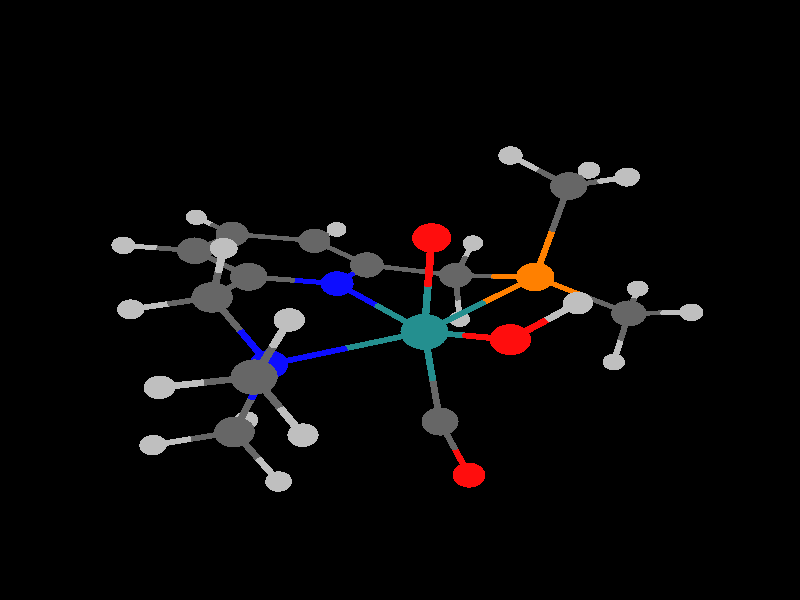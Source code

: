 global_settings {
	ambient_light rgb <0.200000002980232, 0.200000002980232, 0.200000002980232>
	max_trace_level 15
}

background { color rgb <0,0,0> }

camera {
	perspective
	location <4.38438954408128, -12.3523584490237, -8.83577552236063>
	angle 40
	up <-0.130110680791757, 0.538019930847498, -0.832829973496847>
	right <-0.950547880148876, -0.306597531415739, -0.049564919794681> * 1
	direction <-0.282010528683565, 0.785195840373998, 0.551305318286508> }

light_source {
	<-28.7959149569836, -33.0611427649353, -59.3578805967132>
	color rgb <1, 1, 1>
	fade_distance 101.126071662548
	fade_power 0
	parallel
	point_at <28.7959149569836, 33.0611427649353, 59.3578805967132>
}

light_source {
	<26.7152619262789, 51.2956888685793, -13.5345301883372>
	color rgb <0.300000011920929, 0.300000011920929, 0.300000011920929>
	fade_distance 101.126071662548
	fade_power 0
	parallel
	point_at <-26.7152619262789, -51.2956888685793, 13.5345301883372>
}

#default {
	finish {ambient .8 diffuse 1 specular 1 roughness .005 metallic 0.5}
}

union {
}
union {
cylinder {
	<-2.02276168, 1.22893868, -2.42838256>, 	<-2.41143362765431, 1.06974408572669, -2.16783591005201>, 0.05
	pigment { rgbt <0.75, 0.75, 0.75, 0> }
}
cylinder {
	<-2.41143362765431, 1.06974408572669, -2.16783591005201>, 	<-2.87559717, 0.87962919, -1.85668339>, 0.05
	pigment { rgbt <0.400000005960464, 0.400000005960464, 0.400000005960464, 0> }
}
cylinder {
	<-3.30868937, 0.04220119, -2.39389968>, 	<-3.11130123093862, 0.423871315940601, -2.14905545570652>, 0.05
	pigment { rgbt <0.75, 0.75, 0.75, 0> }
}
cylinder {
	<-3.11130123093862, 0.423871315940601, -2.14905545570652>, 	<-2.87559717, 0.87962919, -1.85668339>, 0.05
	pigment { rgbt <0.400000005960464, 0.400000005960464, 0.400000005960464, 0> }
}
cylinder {
	<0.01072006, -1.15926324, -2.16057615>, 	<-0.0506658901696008, -1.03939768707078, -1.14251459685155>, 0.05
	pigment { rgbt <1, 0.0500000007450581, 0.0500000007450581, 0> }
}
cylinder {
	<-0.0506658901696008, -1.03939768707078, -1.14251459685155>, 	<-0.11712086, -0.90963409, -0.04038537>, 0.05
	pigment { rgbt <0.140000000596046, 0.560000002384186, 0.560000002384186, 0> }
}
cylinder {
	<-2.87559717, 0.87962919, -1.85668339>, 	<-3.27676744657738, 1.31156123034403, -1.81072588387943>, 0.05
	pigment { rgbt <0.400000005960464, 0.400000005960464, 0.400000005960464, 0> }
}
cylinder {
	<-3.27676744657738, 1.31156123034403, -1.81072588387943>, 	<-3.61280414, 1.67336524, -1.77222999>, 0.05
	pigment { rgbt <0.75, 0.75, 0.75, 0> }
}
cylinder {
	<-2.87559717, 0.87962919, -1.85668339>, 	<-2.58738995564803, 0.591349050266688, -1.02456919613687>, 0.05
	pigment { rgbt <0.400000005960464, 0.400000005960464, 0.400000005960464, 0> }
}
cylinder {
	<-2.58738995564803, 0.591349050266688, -1.02456919613687>, 	<-2.29420613, 0.29809104, -0.17808649>, 0.05
	pigment { rgbt <1, 0.5, 0, 0> }
}
cylinder {
	<-1.23425376, -2.88666281, -1.78515039>, 	<-0.863184793865939, -2.88815551145021, -1.52229478055547>, 0.05
	pigment { rgbt <0.75, 0.75, 0.75, 0> }
}
cylinder {
	<-0.863184793865939, -2.88815551145021, -1.52229478055547>, 	<-0.43728033, -2.8898688, -1.22059513>, 0.05
	pigment { rgbt <1, 0.0500000007450581, 0.0500000007450581, 0> }
}
cylinder {
	<2.44612775, -0.14249022, -1.70345216>, 	<2.5255884162958, -0.0815865891894968, -1.21904008426063>, 0.05
	pigment { rgbt <0.75, 0.75, 0.75, 0> }
}
cylinder {
	<2.5255884162958, -0.0815865891894968, -1.21904008426063>, 	<2.62047055, -0.00886298, -0.64061489>, 0.05
	pigment { rgbt <0.400000005960464, 0.400000005960464, 0.400000005960464, 0> }
}
cylinder {
	<2.11698942, -2.41043829, -1.69912923>, 	<2.31315343442038, -2.42275611364786, -1.24816299730924>, 0.05
	pigment { rgbt <0.75, 0.75, 0.75, 0> }
}
cylinder {
	<2.31315343442038, -2.42275611364786, -1.24816299730924>, 	<2.54759821, -2.43747772, -0.70919219>, 0.05
	pigment { rgbt <0.400000005960464, 0.400000005960464, 0.400000005960464, 0> }
}
cylinder {
	<-0.43728033, -2.8898688, -1.22059513>, 	<-0.283033215879313, -1.93582708666534, -0.651991147937345>, 0.05
	pigment { rgbt <1, 0.0500000007450581, 0.0500000007450581, 0> }
}
cylinder {
	<-0.283033215879313, -1.93582708666534, -0.651991147937345>, 	<-0.11712086, -0.90963409, -0.04038537>, 0.05
	pigment { rgbt <0.140000000596046, 0.560000002384186, 0.560000002384186, 0> }
}
cylinder {
	<3.63727585, -2.48753836, -0.76820659>, 	<3.14031643937032, -2.46470765738033, -0.741292427163123>, 0.05
	pigment { rgbt <0.75, 0.75, 0.75, 0> }
}
cylinder {
	<3.14031643937032, -2.46470765738033, -0.741292427163123>, 	<2.54759821, -2.43747772, -0.70919219>, 0.05
	pigment { rgbt <0.400000005960464, 0.400000005960464, 0.400000005960464, 0> }
}
cylinder {
	<2.54759821, -2.43747772, -0.70919219>, 	<2.34626748042869, -2.9149798939307, -0.429300740081954>, 0.05
	pigment { rgbt <0.400000005960464, 0.400000005960464, 0.400000005960464, 0> }
}
cylinder {
	<2.34626748042869, -2.9149798939307, -0.429300740081954>, 	<2.17775313, -3.31465047, -0.19503086>, 0.05
	pigment { rgbt <0.75, 0.75, 0.75, 0> }
}
cylinder {
	<2.54759821, -2.43747772, -0.70919219>, 	<2.33281476875072, -1.82454985884971, -0.326990713656526>, 0.05
	pigment { rgbt <0.400000005960464, 0.400000005960464, 0.400000005960464, 0> }
}
cylinder {
	<2.33281476875072, -1.82454985884971, -0.326990713656526>, 	<2.1248717, -1.23114238, 0.0430385>, 0.05
	pigment { rgbt <0.0500000007450581, 0.0500000007450581, 1, 0> }
}
cylinder {
	<2.62047055, -0.00886298, -0.64061489>, 	<3.20234911291514, 0.0570672017228738, -0.550814855167838>, 0.05
	pigment { rgbt <0.400000005960464, 0.400000005960464, 0.400000005960464, 0> }
}
cylinder {
	<3.20234911291514, 0.0570672017228738, -0.550814855167838>, 	<3.68994019, 0.11231407, -0.475566>, 0.05
	pigment { rgbt <0.75, 0.75, 0.75, 0> }
}
cylinder {
	<2.62047055, -0.00886298, -0.64061489>, 	<2.25289241, 0.61634537, -0.42435345>, 0.05
	pigment { rgbt <0.400000005960464, 0.400000005960464, 0.400000005960464, 0> }
}
cylinder {
	<2.25289241, 0.61634537, -0.42435345>, 	<1.88531427, 1.24155372, -0.20809201>, 0.05
	pigment { rgbt <0.400000005960464, 0.400000005960464, 0.400000005960464, 0> }
}
cylinder {
	<2.62047055, -0.00886298, -0.64061489>, 	<2.36866786676629, -0.629875786186466, -0.293265904013007>, 0.05
	pigment { rgbt <0.400000005960464, 0.400000005960464, 0.400000005960464, 0> }
}
cylinder {
	<2.36866786676629, -0.629875786186466, -0.293265904013007>, 	<2.1248717, -1.23114238, 0.0430385>, 0.05
	pigment { rgbt <0.0500000007450581, 0.0500000007450581, 1, 0> }
}
cylinder {
	<3.52818477, 2.60713109, -0.36260372>, 	<3.04980833657839, 2.55883211601953, -0.27092160606663>, 0.05
	pigment { rgbt <0.75, 0.75, 0.75, 0> }
}
cylinder {
	<3.04980833657839, 2.55883211601953, -0.27092160606663>, 	<2.47760799, 2.50106027, -0.16125789>, 0.05
	pigment { rgbt <0.400000005960464, 0.400000005960464, 0.400000005960464, 0> }
}
cylinder {
	<1.88531427, 1.24155372, -0.20809201>, 	<2.18146113, 1.871306995, -0.18467495>, 0.05
	pigment { rgbt <0.400000005960464, 0.400000005960464, 0.400000005960464, 0> }
}
cylinder {
	<2.18146113, 1.871306995, -0.18467495>, 	<2.47760799, 2.50106027, -0.16125789>, 0.05
	pigment { rgbt <0.400000005960464, 0.400000005960464, 0.400000005960464, 0> }
}
cylinder {
	<1.88531427, 1.24155372, -0.20809201>, 	<1.22036242796042, 1.16877443331878, -0.0749802803237222>, 0.05
	pigment { rgbt <0.400000005960464, 0.400000005960464, 0.400000005960464, 0> }
}
cylinder {
	<1.22036242796042, 1.16877443331878, -0.0749802803237222>, 	<0.57880933, 1.09855615, 0.05344743>, 0.05
	pigment { rgbt <0.0500000007450581, 0.0500000007450581, 1, 0> }
}
cylinder {
	<-2.29420613, 0.29809104, -0.17808649>, 	<-1.22312597232958, -0.296084319361521, -0.110340435514503>, 0.05
	pigment { rgbt <1, 0.5, 0, 0> }
}
cylinder {
	<-1.22312597232958, -0.296084319361521, -0.110340435514503>, 	<-0.11712086, -0.90963409, -0.04038537>, 0.05
	pigment { rgbt <0.140000000596046, 0.560000002384186, 0.560000002384186, 0> }
}
cylinder {
	<-2.29420613, 0.29809104, -0.17808649>, 	<-1.97665190989836, 1.09582542880716, 0.242916172454164>, 0.05
	pigment { rgbt <1, 0.5, 0, 0> }
}
cylinder {
	<-1.97665190989836, 1.09582542880716, 0.242916172454164>, 	<-1.66441087, 1.88021247, 0.6568748>, 0.05
	pigment { rgbt <0.400000005960464, 0.400000005960464, 0.400000005960464, 0> }
}
cylinder {
	<-2.29420613, 0.29809104, -0.17808649>, 	<-3.09287529635963, 0.133916107748184, 0.2930723740968>, 0.05
	pigment { rgbt <1, 0.5, 0, 0> }
}
cylinder {
	<-3.09287529635963, 0.133916107748184, 0.2930723740968>, 	<-3.87797477, -0.02746943, 0.75622607>, 0.05
	pigment { rgbt <0.400000005960464, 0.400000005960464, 0.400000005960464, 0> }
}
cylinder {
	<2.47760799, 2.50106027, -0.16125789>, 	<2.089050675, 3.048480685, -0.01240391>, 0.05
	pigment { rgbt <0.400000005960464, 0.400000005960464, 0.400000005960464, 0> }
}
cylinder {
	<2.089050675, 3.048480685, -0.01240391>, 	<1.70049336, 3.5959011, 0.13645007>, 0.05
	pigment { rgbt <0.400000005960464, 0.400000005960464, 0.400000005960464, 0> }
}
cylinder {
	<-0.11712086, -0.90963409, -0.04038537>, 	<1.04344353745588, -1.07606241876346, 0.00279888277021761>, 0.05
	pigment { rgbt <0.140000000596046, 0.560000002384186, 0.560000002384186, 0> }
}
cylinder {
	<1.04344353745588, -1.07606241876346, 0.00279888277021761>, 	<2.1248717, -1.23114238, 0.0430385>, 0.05
	pigment { rgbt <0.0500000007450581, 0.0500000007450581, 1, 0> }
}
cylinder {
	<-0.11712086, -0.90963409, -0.04038537>, 	<0.243929144466378, 0.132219109559191, 0.00829527835510687>, 0.05
	pigment { rgbt <0.140000000596046, 0.560000002384186, 0.560000002384186, 0> }
}
cylinder {
	<0.243929144466378, 0.132219109559191, 0.00829527835510687>, 	<0.57880933, 1.09855615, 0.05344743>, 0.05
	pigment { rgbt <0.0500000007450581, 0.0500000007450581, 1, 0> }
}
cylinder {
	<-0.11712086, -0.90963409, -0.04038537>, 	<-0.275238873275938, -1.01656476952458, 1.02500327954439>, 0.05
	pigment { rgbt <0.140000000596046, 0.560000002384186, 0.560000002384186, 0> }
}
cylinder {
	<-0.275238873275938, -1.01656476952458, 1.02500327954439>, 	<-0.425176, -1.11796295, 2.03526966>, 0.05
	pigment { rgbt <0.400000005960464, 0.400000005960464, 0.400000005960464, 0> }
}
cylinder {
	<2.1248717, -1.23114238, 0.0430385>, 	<2.37554035564099, -1.26291071475022, 0.726493062339269>, 0.05
	pigment { rgbt <0.0500000007450581, 0.0500000007450581, 1, 0> }
}
cylinder {
	<2.37554035564099, -1.26291071475022, 0.726493062339269>, 	<2.63446526, -1.2957254, 1.4324585>, 0.05
	pigment { rgbt <0.400000005960464, 0.400000005960464, 0.400000005960464, 0> }
}
cylinder {
	<0.57880933, 1.09855615, 0.05344743>, 	<0.191133635354976, 1.61707058906881, 0.198096482281481>, 0.05
	pigment { rgbt <0.0500000007450581, 0.0500000007450581, 1, 0> }
}
cylinder {
	<0.191133635354976, 1.61707058906881, 0.198096482281481>, 	<-0.21056753, 2.15434403, 0.3479787>, 0.05
	pigment { rgbt <0.400000005960464, 0.400000005960464, 0.400000005960464, 0> }
}
cylinder {
	<1.70049336, 3.5959011, 0.13645007>, 	<1.93899044555359, 4.13100220106079, 0.157817689232579>, 0.05
	pigment { rgbt <0.400000005960464, 0.400000005960464, 0.400000005960464, 0> }
}
cylinder {
	<1.93899044555359, 4.13100220106079, 0.157817689232579>, 	<2.13843195, 4.57847672, 0.17568621>, 0.05
	pigment { rgbt <0.75, 0.75, 0.75, 0> }
}
cylinder {
	<1.70049336, 3.5959011, 0.13645007>, 	<1.019666825, 3.51293066, 0.262030285>, 0.05
	pigment { rgbt <0.400000005960464, 0.400000005960464, 0.400000005960464, 0> }
}
cylinder {
	<1.019666825, 3.51293066, 0.262030285>, 	<0.33884029, 3.42996022, 0.3876105>, 0.05
	pigment { rgbt <0.400000005960464, 0.400000005960464, 0.400000005960464, 0> }
}
cylinder {
	<-4.41890407, -0.83703111, 0.27598941>, 	<-4.17235574770689, -0.468043750659715, 0.494874840733083>, 0.05
	pigment { rgbt <0.75, 0.75, 0.75, 0> }
}
cylinder {
	<-4.17235574770689, -0.468043750659715, 0.494874840733083>, 	<-3.87797477, -0.02746943, 0.75622607>, 0.05
	pigment { rgbt <0.400000005960464, 0.400000005960464, 0.400000005960464, 0> }
}
cylinder {
	<-0.21056753, 2.15434403, 0.3479787>, 	<0.06413638, 2.792152125, 0.3677946>, 0.05
	pigment { rgbt <0.400000005960464, 0.400000005960464, 0.400000005960464, 0> }
}
cylinder {
	<0.06413638, 2.792152125, 0.3677946>, 	<0.33884029, 3.42996022, 0.3876105>, 0.05
	pigment { rgbt <0.400000005960464, 0.400000005960464, 0.400000005960464, 0> }
}
cylinder {
	<-0.21056753, 2.15434403, 0.3479787>, 	<-0.9374892, 2.01727825, 0.50242675>, 0.05
	pigment { rgbt <0.400000005960464, 0.400000005960464, 0.400000005960464, 0> }
}
cylinder {
	<-0.9374892, 2.01727825, 0.50242675>, 	<-1.66441087, 1.88021247, 0.6568748>, 0.05
	pigment { rgbt <0.400000005960464, 0.400000005960464, 0.400000005960464, 0> }
}
cylinder {
	<0.33884029, 3.42996022, 0.3876105>, 	<0.000175232286861553, 3.89002395316431, 0.514880648502086>, 0.05
	pigment { rgbt <0.400000005960464, 0.400000005960464, 0.400000005960464, 0> }
}
cylinder {
	<0.000175232286861553, 3.89002395316431, 0.514880648502086>, 	<-0.28294042, 4.27462591, 0.62127536>, 0.05
	pigment { rgbt <0.75, 0.75, 0.75, 0> }
}
cylinder {
	<-2.2752827, 2.73776658, 0.39383644>, 	<-1.99686547544772, 2.34691890380318, 0.513721506793771>, 0.05
	pigment { rgbt <0.75, 0.75, 0.75, 0> }
}
cylinder {
	<-1.99686547544772, 2.34691890380318, 0.513721506793771>, 	<-1.66441087, 1.88021247, 0.6568748>, 0.05
	pigment { rgbt <0.400000005960464, 0.400000005960464, 0.400000005960464, 0> }
}
cylinder {
	<-1.66441087, 1.88021247, 0.6568748>, 	<-1.71835242627249, 1.78687829891723, 1.23940732608795>, 0.05
	pigment { rgbt <0.400000005960464, 0.400000005960464, 0.400000005960464, 0> }
}
cylinder {
	<-1.71835242627249, 1.78687829891723, 1.23940732608795>, 	<-1.76355295, 1.70866859, 1.72754258>, 0.05
	pigment { rgbt <0.75, 0.75, 0.75, 0> }
}
cylinder {
	<-3.87797477, -0.02746943, 0.75622607>, 	<-4.22355224337067, 0.452136780726323, 0.771041932112506>, 0.05
	pigment { rgbt <0.400000005960464, 0.400000005960464, 0.400000005960464, 0> }
}
cylinder {
	<-4.22355224337067, 0.452136780726323, 0.771041932112506>, 	<-4.51302617, 0.85388025, 0.78345248>, 0.05
	pigment { rgbt <0.75, 0.75, 0.75, 0> }
}
cylinder {
	<-3.87797477, -0.02746943, 0.75622607>, 	<-3.7468840959269, -0.19388713076574, 1.30736844696079>, 0.05
	pigment { rgbt <0.400000005960464, 0.400000005960464, 0.400000005960464, 0> }
}
cylinder {
	<-3.7468840959269, -0.19388713076574, 1.30736844696079>, 	<-3.63710698, -0.33324758, 1.76890258>, 0.05
	pigment { rgbt <0.75, 0.75, 0.75, 0> }
}
cylinder {
	<2.63446526, -1.2957254, 1.4324585>, 	<3.22762254667924, -1.32715171491681, 1.43379360386883>, 0.05
	pigment { rgbt <0.400000005960464, 0.400000005960464, 0.400000005960464, 0> }
}
cylinder {
	<3.22762254667924, -1.32715171491681, 1.43379360386883>, 	<3.72491453, -1.35349895, 1.43491293>, 0.05
	pigment { rgbt <0.75, 0.75, 0.75, 0> }
}
cylinder {
	<2.63446526, -1.2957254, 1.4324585>, 	<2.41315894083299, -1.77153358308909, 1.69923409067372>, 0.05
	pigment { rgbt <0.400000005960464, 0.400000005960464, 0.400000005960464, 0> }
}
cylinder {
	<2.41315894083299, -1.77153358308909, 1.69923409067372>, 	<2.22794279, -2.16974797, 1.92250448>, 0.05
	pigment { rgbt <0.75, 0.75, 0.75, 0> }
}
cylinder {
	<2.63446526, -1.2957254, 1.4324585>, 	<2.46207892419566, -0.819984581929088, 1.73381447707085>, 0.05
	pigment { rgbt <0.400000005960464, 0.400000005960464, 0.400000005960464, 0> }
}
cylinder {
	<2.46207892419566, -0.819984581929088, 1.73381447707085>, 	<2.31779191, -0.42179048, 1.98604882>, 0.05
	pigment { rgbt <0.75, 0.75, 0.75, 0> }
}
cylinder {
	<-0.425176, -1.11796295, 2.03526966>, 	<-0.601388214212176, -1.39432101775789, 2.56158398206362>, 0.05
	pigment { rgbt <0.400000005960464, 0.400000005960464, 0.400000005960464, 0> }
}
cylinder {
	<-0.601388214212176, -1.39432101775789, 2.56158398206362>, 	<-0.76941542, -1.65784233, 3.06345115>, 0.05
	pigment { rgbt <1, 0.0500000007450581, 0.0500000007450581, 0> }
}
sphere {
	<-0.43728033, -2.8898688, -1.22059513>, 0.2432
	pigment { rgbt <1, 0.0500000007450581, 0.0500000007450581,0> }
}
sphere {
	<0.01072006, -1.15926324, -2.16057615>, 0.2432
	pigment { rgbt <1, 0.0500000007450581, 0.0500000007450581,0> }
}
sphere {
	<2.54759821, -2.43747772, -0.70919219>, 0.272
	pigment { rgbt <0.400000005960464, 0.400000005960464, 0.400000005960464,0> }
}
sphere {
	<2.44612775, -0.14249022, -1.70345216>, 0.176
	pigment { rgbt <0.75, 0.75, 0.75,0> }
}
sphere {
	<2.1248717, -1.23114238, 0.0430385>, 0.248
	pigment { rgbt <0.0500000007450581, 0.0500000007450581, 1,0> }
}
sphere {
	<2.62047055, -0.00886298, -0.64061489>, 0.272
	pigment { rgbt <0.400000005960464, 0.400000005960464, 0.400000005960464,0> }
}
sphere {
	<-2.87559717, 0.87962919, -1.85668339>, 0.272
	pigment { rgbt <0.400000005960464, 0.400000005960464, 0.400000005960464,0> }
}
sphere {
	<-3.87797477, -0.02746943, 0.75622607>, 0.272
	pigment { rgbt <0.400000005960464, 0.400000005960464, 0.400000005960464,0> }
}
sphere {
	<-2.29420613, 0.29809104, -0.17808649>, 0.288
	pigment { rgbt <1, 0.5, 0,0> }
}
sphere {
	<3.68994019, 0.11231407, -0.475566>, 0.176
	pigment { rgbt <0.75, 0.75, 0.75,0> }
}
sphere {
	<2.63446526, -1.2957254, 1.4324585>, 0.272
	pigment { rgbt <0.400000005960464, 0.400000005960464, 0.400000005960464,0> }
}
sphere {
	<-0.425176, -1.11796295, 2.03526966>, 0.272
	pigment { rgbt <0.400000005960464, 0.400000005960464, 0.400000005960464,0> }
}
sphere {
	<1.88531427, 1.24155372, -0.20809201>, 0.272
	pigment { rgbt <0.400000005960464, 0.400000005960464, 0.400000005960464,0> }
}
sphere {
	<0.57880933, 1.09855615, 0.05344743>, 0.248
	pigment { rgbt <0.0500000007450581, 0.0500000007450581, 1,0> }
}
sphere {
	<-1.66441087, 1.88021247, 0.6568748>, 0.272
	pigment { rgbt <0.400000005960464, 0.400000005960464, 0.400000005960464,0> }
}
sphere {
	<-0.21056753, 2.15434403, 0.3479787>, 0.272
	pigment { rgbt <0.400000005960464, 0.400000005960464, 0.400000005960464,0> }
}
sphere {
	<2.47760799, 2.50106027, -0.16125789>, 0.272
	pigment { rgbt <0.400000005960464, 0.400000005960464, 0.400000005960464,0> }
}
sphere {
	<3.52818477, 2.60713109, -0.36260372>, 0.176
	pigment { rgbt <0.75, 0.75, 0.75,0> }
}
sphere {
	<-1.76355295, 1.70866859, 1.72754258>, 0.176
	pigment { rgbt <0.75, 0.75, 0.75,0> }
}
sphere {
	<-2.2752827, 2.73776658, 0.39383644>, 0.176
	pigment { rgbt <0.75, 0.75, 0.75,0> }
}
sphere {
	<0.33884029, 3.42996022, 0.3876105>, 0.272
	pigment { rgbt <0.400000005960464, 0.400000005960464, 0.400000005960464,0> }
}
sphere {
	<1.70049336, 3.5959011, 0.13645007>, 0.272
	pigment { rgbt <0.400000005960464, 0.400000005960464, 0.400000005960464,0> }
}
sphere {
	<-0.28294042, 4.27462591, 0.62127536>, 0.176
	pigment { rgbt <0.75, 0.75, 0.75,0> }
}
sphere {
	<2.13843195, 4.57847672, 0.17568621>, 0.176
	pigment { rgbt <0.75, 0.75, 0.75,0> }
}
sphere {
	<-0.76941542, -1.65784233, 3.06345115>, 0.2432
	pigment { rgbt <1, 0.0500000007450581, 0.0500000007450581,0> }
}
sphere {
	<-3.61280414, 1.67336524, -1.77222999>, 0.176
	pigment { rgbt <0.75, 0.75, 0.75,0> }
}
sphere {
	<-3.30868937, 0.04220119, -2.39389968>, 0.176
	pigment { rgbt <0.75, 0.75, 0.75,0> }
}
sphere {
	<-2.02276168, 1.22893868, -2.42838256>, 0.176
	pigment { rgbt <0.75, 0.75, 0.75,0> }
}
sphere {
	<-3.63710698, -0.33324758, 1.76890258>, 0.176
	pigment { rgbt <0.75, 0.75, 0.75,0> }
}
sphere {
	<-4.41890407, -0.83703111, 0.27598941>, 0.176
	pigment { rgbt <0.75, 0.75, 0.75,0> }
}
sphere {
	<-4.51302617, 0.85388025, 0.78345248>, 0.176
	pigment { rgbt <0.75, 0.75, 0.75,0> }
}
sphere {
	<2.17775313, -3.31465047, -0.19503086>, 0.176
	pigment { rgbt <0.75, 0.75, 0.75,0> }
}
sphere {
	<3.63727585, -2.48753836, -0.76820659>, 0.176
	pigment { rgbt <0.75, 0.75, 0.75,0> }
}
sphere {
	<2.11698942, -2.41043829, -1.69912923>, 0.176
	pigment { rgbt <0.75, 0.75, 0.75,0> }
}
sphere {
	<2.31779191, -0.42179048, 1.98604882>, 0.176
	pigment { rgbt <0.75, 0.75, 0.75,0> }
}
sphere {
	<3.72491453, -1.35349895, 1.43491293>, 0.176
	pigment { rgbt <0.75, 0.75, 0.75,0> }
}
sphere {
	<2.22794279, -2.16974797, 1.92250448>, 0.176
	pigment { rgbt <0.75, 0.75, 0.75,0> }
}
sphere {
	<-0.11712086, -0.90963409, -0.04038537>, 0.328
	pigment { rgbt <0.140000000596046, 0.560000002384186, 0.560000002384186,0> }
}
sphere {
	<-1.23425376, -2.88666281, -1.78515039>, 0.176
	pigment { rgbt <0.75, 0.75, 0.75,0> }
}
}
merge {
}
